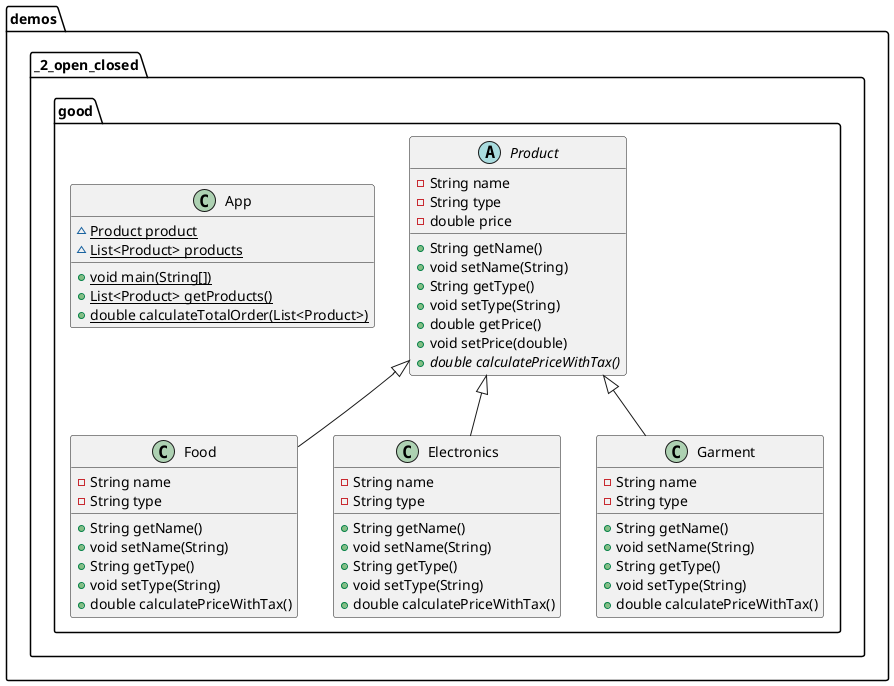@startuml
class demos._2_open_closed.good.Food {
- String name
- String type
+ String getName()
+ void setName(String)
+ String getType()
+ void setType(String)
+ double calculatePriceWithTax()
}
class demos._2_open_closed.good.Electronics {
- String name
- String type
+ String getName()
+ void setName(String)
+ String getType()
+ void setType(String)
+ double calculatePriceWithTax()
}
abstract class demos._2_open_closed.good.Product {
- String name
- String type
- double price
+ String getName()
+ void setName(String)
+ String getType()
+ void setType(String)
+ double getPrice()
+ void setPrice(double)
+ {abstract}double calculatePriceWithTax()
}
class demos._2_open_closed.good.Garment {
- String name
- String type
+ String getName()
+ void setName(String)
+ String getType()
+ void setType(String)
+ double calculatePriceWithTax()
}
class demos._2_open_closed.good.App {
~ {static} Product product
~ {static} List<Product> products
+ {static} void main(String[])
+ {static} List<Product> getProducts()
+ {static} double calculateTotalOrder(List<Product>)
}


demos._2_open_closed.good.Product <|-- demos._2_open_closed.good.Food
demos._2_open_closed.good.Product <|-- demos._2_open_closed.good.Electronics
demos._2_open_closed.good.Product <|-- demos._2_open_closed.good.Garment
@enduml